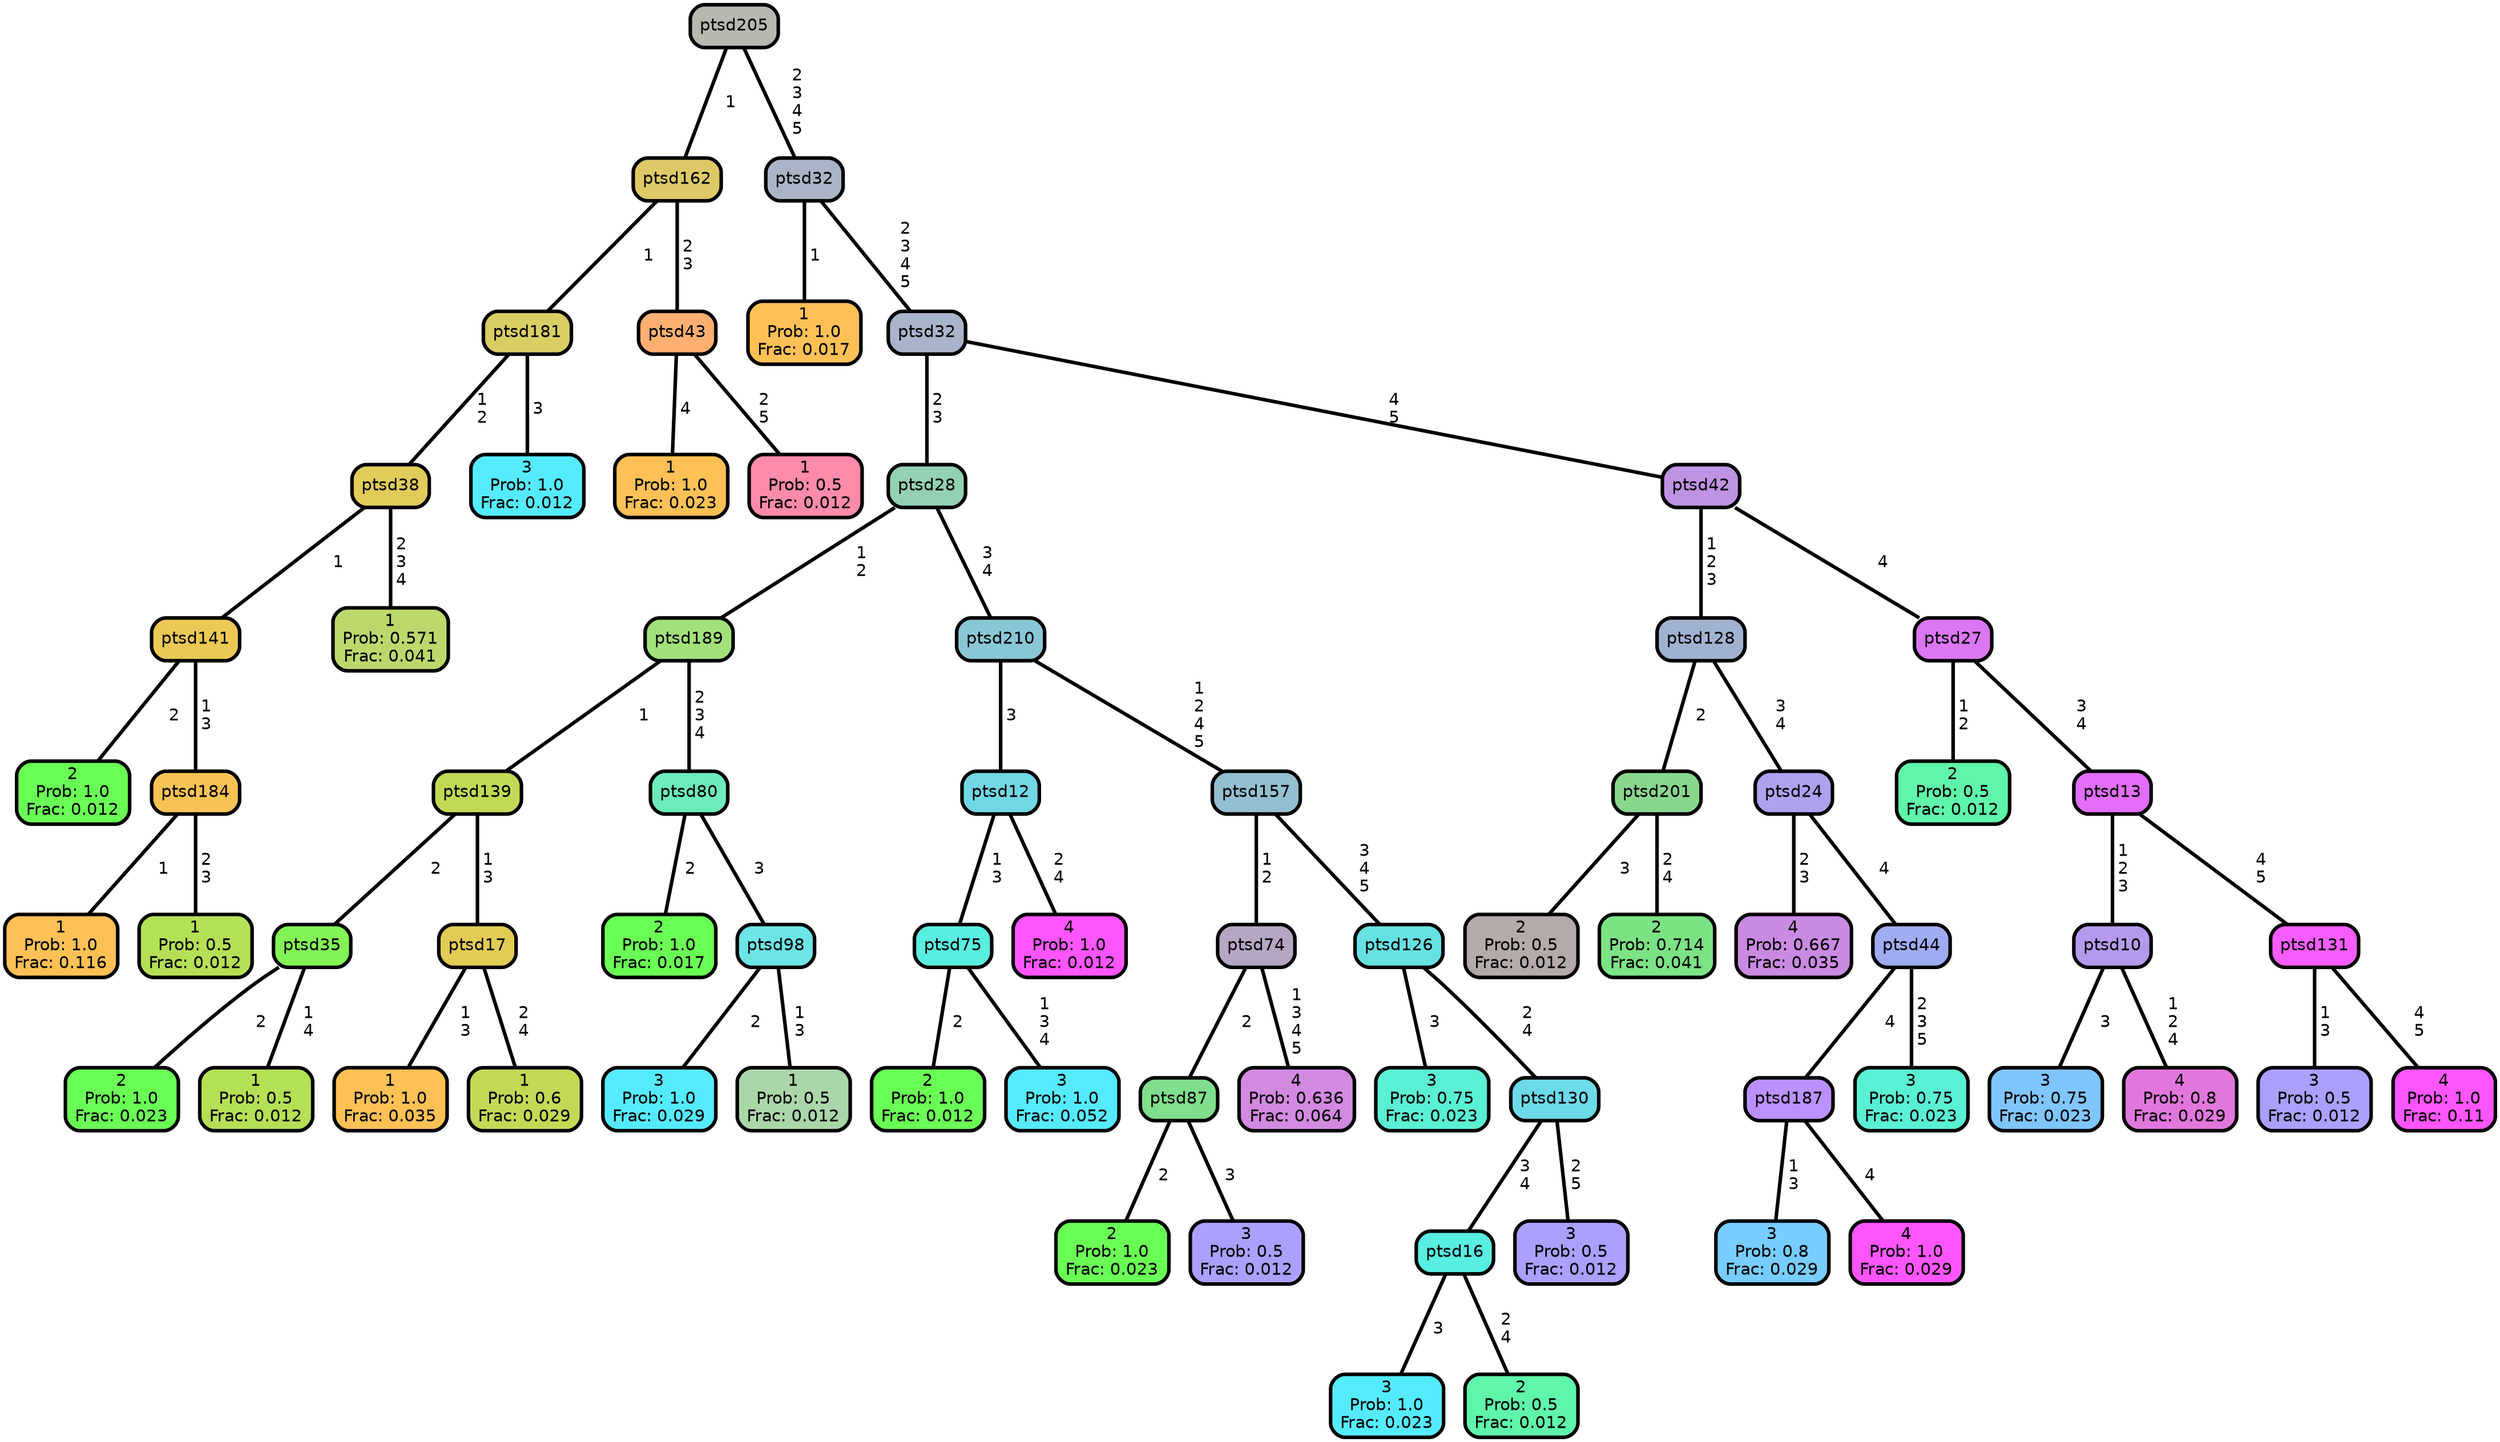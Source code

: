 graph Tree {
node [shape=box, style="filled, rounded",color="black",penwidth="3",fontcolor="black",                 fontname=helvetica] ;
graph [ranksep="0 equally", splines=straight,                 bgcolor=transparent, dpi=200] ;
edge [fontname=helvetica, color=black] ;
0 [label="2
Prob: 1.0
Frac: 0.012", fillcolor="#6aff55"] ;
1 [label="ptsd141", fillcolor="#ecc855"] ;
2 [label="1
Prob: 1.0
Frac: 0.116", fillcolor="#ffc155"] ;
3 [label="ptsd184", fillcolor="#f8c355"] ;
4 [label="1
Prob: 0.5
Frac: 0.012", fillcolor="#b4e055"] ;
5 [label="ptsd38", fillcolor="#e1cc5a"] ;
6 [label="1
Prob: 0.571
Frac: 0.041", fillcolor="#bcd86d"] ;
7 [label="ptsd181", fillcolor="#d8ce64"] ;
8 [label="3
Prob: 1.0
Frac: 0.012", fillcolor="#55ebff"] ;
9 [label="ptsd162", fillcolor="#dec966"] ;
10 [label="1
Prob: 1.0
Frac: 0.023", fillcolor="#ffc155"] ;
11 [label="ptsd43", fillcolor="#ffaf71"] ;
12 [label="1
Prob: 0.5
Frac: 0.012", fillcolor="#ff8baa"] ;
13 [label="ptsd205", fillcolor="#b6b9b0"] ;
14 [label="1
Prob: 1.0
Frac: 0.017", fillcolor="#ffc155"] ;
15 [label="ptsd32", fillcolor="#aab4c6"] ;
16 [label="2
Prob: 1.0
Frac: 0.023", fillcolor="#6aff55"] ;
17 [label="ptsd35", fillcolor="#82f455"] ;
18 [label="1
Prob: 0.5
Frac: 0.012", fillcolor="#b4e055"] ;
19 [label="ptsd139", fillcolor="#c1da55"] ;
20 [label="1
Prob: 1.0
Frac: 0.035", fillcolor="#ffc155"] ;
21 [label="ptsd17", fillcolor="#e3cc55"] ;
22 [label="1
Prob: 0.6
Frac: 0.029", fillcolor="#c3d955"] ;
23 [label="ptsd189", fillcolor="#a2e17a"] ;
24 [label="2
Prob: 1.0
Frac: 0.017", fillcolor="#6aff55"] ;
25 [label="ptsd80", fillcolor="#6cecbb"] ;
26 [label="3
Prob: 1.0
Frac: 0.029", fillcolor="#55ebff"] ;
27 [label="ptsd98", fillcolor="#6de5e6"] ;
28 [label="1
Prob: 0.5
Frac: 0.012", fillcolor="#aad6aa"] ;
29 [label="ptsd28", fillcolor="#93d1b2"] ;
30 [label="2
Prob: 1.0
Frac: 0.012", fillcolor="#6aff55"] ;
31 [label="ptsd75", fillcolor="#58eee0"] ;
32 [label="3
Prob: 1.0
Frac: 0.052", fillcolor="#55ebff"] ;
33 [label="ptsd12", fillcolor="#72d7e4"] ;
34 [label="4
Prob: 1.0
Frac: 0.012", fillcolor="#ff55ff"] ;
35 [label="ptsd210", fillcolor="#8ac7d6"] ;
36 [label="2
Prob: 1.0
Frac: 0.023", fillcolor="#6aff55"] ;
37 [label="ptsd87", fillcolor="#7fdf8d"] ;
38 [label="3
Prob: 0.5
Frac: 0.012", fillcolor="#aaa0ff"] ;
39 [label="ptsd74", fillcolor="#b5a7c3"] ;
40 [label="4
Prob: 0.636
Frac: 0.064", fillcolor="#d289e0"] ;
41 [label="ptsd157", fillcolor="#94bfd0"] ;
42 [label="3
Prob: 0.75
Frac: 0.023", fillcolor="#5af0d4"] ;
43 [label="ptsd126", fillcolor="#66e1e2"] ;
44 [label="3
Prob: 1.0
Frac: 0.023", fillcolor="#55ebff"] ;
45 [label="ptsd16", fillcolor="#58eee2"] ;
46 [label="2
Prob: 0.5
Frac: 0.012", fillcolor="#5ff5aa"] ;
47 [label="ptsd130", fillcolor="#6cdae9"] ;
48 [label="3
Prob: 0.5
Frac: 0.012", fillcolor="#aaa0ff"] ;
49 [label="ptsd32", fillcolor="#a8b4c9"] ;
50 [label="2
Prob: 0.5
Frac: 0.012", fillcolor="#b4aaaa"] ;
51 [label="ptsd201", fillcolor="#88d78d"] ;
52 [label="2
Prob: 0.714
Frac: 0.041", fillcolor="#7ce385"] ;
53 [label="ptsd128", fillcolor="#a1b2d0"] ;
54 [label="4
Prob: 0.667
Frac: 0.035", fillcolor="#c98ae2"] ;
55 [label="ptsd24", fillcolor="#aca2ee"] ;
56 [label="3
Prob: 0.8
Frac: 0.029", fillcolor="#77cdff"] ;
57 [label="ptsd187", fillcolor="#bb91ff"] ;
58 [label="4
Prob: 1.0
Frac: 0.029", fillcolor="#ff55ff"] ;
59 [label="ptsd44", fillcolor="#9facf2"] ;
60 [label="3
Prob: 0.75
Frac: 0.023", fillcolor="#5af0d4"] ;
61 [label="ptsd42", fillcolor="#bf93e3"] ;
62 [label="2
Prob: 0.5
Frac: 0.012", fillcolor="#5ff5aa"] ;
63 [label="ptsd27", fillcolor="#db77f4"] ;
64 [label="3
Prob: 0.75
Frac: 0.023", fillcolor="#7fc5ff"] ;
65 [label="ptsd10", fillcolor="#b599ec"] ;
66 [label="4
Prob: 0.8
Frac: 0.029", fillcolor="#e177dd"] ;
67 [label="ptsd13", fillcolor="#e36ef9"] ;
68 [label="3
Prob: 0.5
Frac: 0.012", fillcolor="#aaa0ff"] ;
69 [label="ptsd131", fillcolor="#f65cff"] ;
70 [label="4
Prob: 1.0
Frac: 0.11", fillcolor="#ff55ff"] ;
1 -- 0 [label=" 2",penwidth=3] ;
1 -- 3 [label=" 1\n 3",penwidth=3] ;
3 -- 2 [label=" 1",penwidth=3] ;
3 -- 4 [label=" 2\n 3",penwidth=3] ;
5 -- 1 [label=" 1",penwidth=3] ;
5 -- 6 [label=" 2\n 3\n 4",penwidth=3] ;
7 -- 5 [label=" 1\n 2",penwidth=3] ;
7 -- 8 [label=" 3",penwidth=3] ;
9 -- 7 [label=" 1",penwidth=3] ;
9 -- 11 [label=" 2\n 3",penwidth=3] ;
11 -- 10 [label=" 4",penwidth=3] ;
11 -- 12 [label=" 2\n 5",penwidth=3] ;
13 -- 9 [label=" 1",penwidth=3] ;
13 -- 15 [label=" 2\n 3\n 4\n 5",penwidth=3] ;
15 -- 14 [label=" 1",penwidth=3] ;
15 -- 49 [label=" 2\n 3\n 4\n 5",penwidth=3] ;
17 -- 16 [label=" 2",penwidth=3] ;
17 -- 18 [label=" 1\n 4",penwidth=3] ;
19 -- 17 [label=" 2",penwidth=3] ;
19 -- 21 [label=" 1\n 3",penwidth=3] ;
21 -- 20 [label=" 1\n 3",penwidth=3] ;
21 -- 22 [label=" 2\n 4",penwidth=3] ;
23 -- 19 [label=" 1",penwidth=3] ;
23 -- 25 [label=" 2\n 3\n 4",penwidth=3] ;
25 -- 24 [label=" 2",penwidth=3] ;
25 -- 27 [label=" 3",penwidth=3] ;
27 -- 26 [label=" 2",penwidth=3] ;
27 -- 28 [label=" 1\n 3",penwidth=3] ;
29 -- 23 [label=" 1\n 2",penwidth=3] ;
29 -- 35 [label=" 3\n 4",penwidth=3] ;
31 -- 30 [label=" 2",penwidth=3] ;
31 -- 32 [label=" 1\n 3\n 4",penwidth=3] ;
33 -- 31 [label=" 1\n 3",penwidth=3] ;
33 -- 34 [label=" 2\n 4",penwidth=3] ;
35 -- 33 [label=" 3",penwidth=3] ;
35 -- 41 [label=" 1\n 2\n 4\n 5",penwidth=3] ;
37 -- 36 [label=" 2",penwidth=3] ;
37 -- 38 [label=" 3",penwidth=3] ;
39 -- 37 [label=" 2",penwidth=3] ;
39 -- 40 [label=" 1\n 3\n 4\n 5",penwidth=3] ;
41 -- 39 [label=" 1\n 2",penwidth=3] ;
41 -- 43 [label=" 3\n 4\n 5",penwidth=3] ;
43 -- 42 [label=" 3",penwidth=3] ;
43 -- 47 [label=" 2\n 4",penwidth=3] ;
45 -- 44 [label=" 3",penwidth=3] ;
45 -- 46 [label=" 2\n 4",penwidth=3] ;
47 -- 45 [label=" 3\n 4",penwidth=3] ;
47 -- 48 [label=" 2\n 5",penwidth=3] ;
49 -- 29 [label=" 2\n 3",penwidth=3] ;
49 -- 61 [label=" 4\n 5",penwidth=3] ;
51 -- 50 [label=" 3",penwidth=3] ;
51 -- 52 [label=" 2\n 4",penwidth=3] ;
53 -- 51 [label=" 2",penwidth=3] ;
53 -- 55 [label=" 3\n 4",penwidth=3] ;
55 -- 54 [label=" 2\n 3",penwidth=3] ;
55 -- 59 [label=" 4",penwidth=3] ;
57 -- 56 [label=" 1\n 3",penwidth=3] ;
57 -- 58 [label=" 4",penwidth=3] ;
59 -- 57 [label=" 4",penwidth=3] ;
59 -- 60 [label=" 2\n 3\n 5",penwidth=3] ;
61 -- 53 [label=" 1\n 2\n 3",penwidth=3] ;
61 -- 63 [label=" 4",penwidth=3] ;
63 -- 62 [label=" 1\n 2",penwidth=3] ;
63 -- 67 [label=" 3\n 4",penwidth=3] ;
65 -- 64 [label=" 3",penwidth=3] ;
65 -- 66 [label=" 1\n 2\n 4",penwidth=3] ;
67 -- 65 [label=" 1\n 2\n 3",penwidth=3] ;
67 -- 69 [label=" 4\n 5",penwidth=3] ;
69 -- 68 [label=" 1\n 3",penwidth=3] ;
69 -- 70 [label=" 4\n 5",penwidth=3] ;
{rank = same;}}